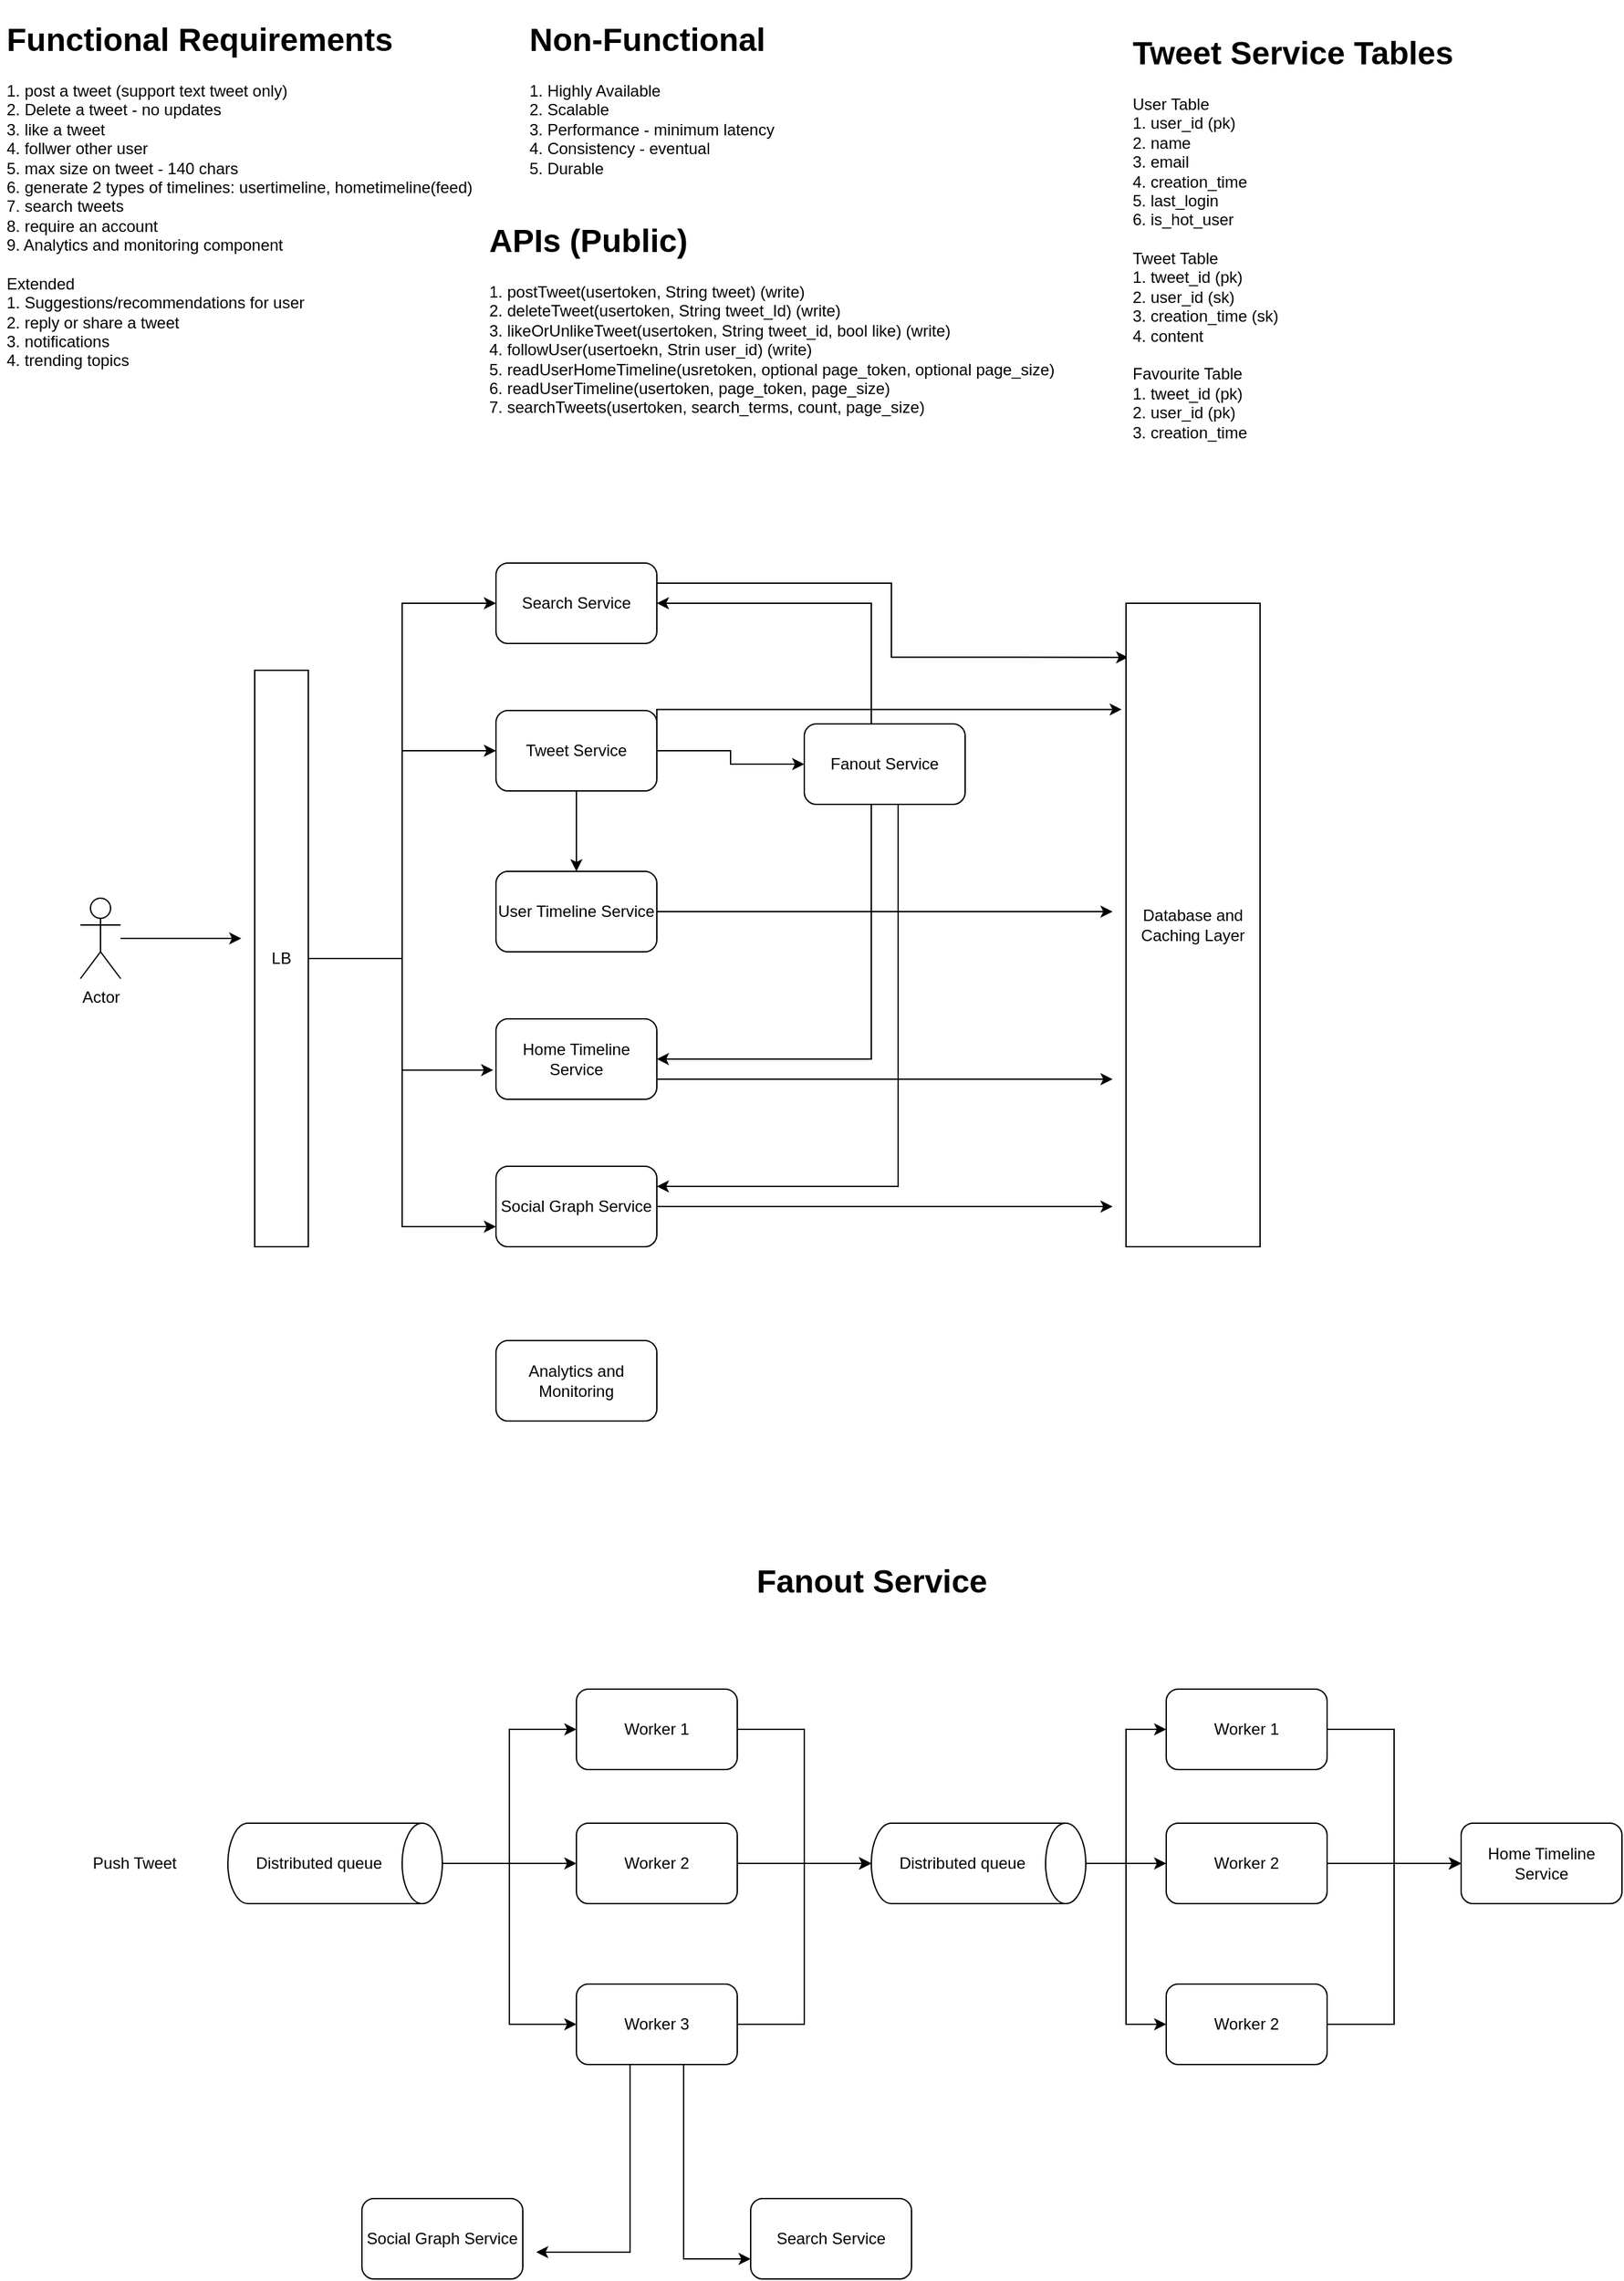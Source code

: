 <mxfile>
    <diagram id="-BeJFFATj7BZcobsKmM-" name="Page-1">
        <mxGraphModel dx="990" dy="575" grid="1" gridSize="10" guides="1" tooltips="1" connect="1" arrows="1" fold="1" page="1" pageScale="1" pageWidth="1650" pageHeight="2000" math="0" shadow="0">
            <root>
                <mxCell id="0"/>
                <mxCell id="1" parent="0"/>
                <mxCell id="2" value="&lt;h1&gt;Functional Requirements&lt;/h1&gt;&lt;div&gt;1. post a tweet (support text tweet only)&lt;/div&gt;&lt;div&gt;2. Delete a tweet - no updates&lt;/div&gt;&lt;div&gt;3. like a tweet&lt;/div&gt;&lt;div&gt;4. follwer other user&amp;nbsp;&lt;/div&gt;&lt;div&gt;5. max size on tweet - 140 chars&lt;/div&gt;&lt;div&gt;6. generate 2 types of timelines: usertimeline, hometimeline(feed)&lt;/div&gt;&lt;div&gt;7. search tweets&lt;/div&gt;&lt;div&gt;8. require an account&lt;/div&gt;&lt;div&gt;9. Analytics and monitoring component&lt;/div&gt;&lt;div&gt;&lt;br&gt;&lt;/div&gt;&lt;div&gt;Extended&lt;/div&gt;&lt;div&gt;1. Suggestions/recommendations for user&lt;/div&gt;&lt;div&gt;2. reply or share a tweet&lt;/div&gt;&lt;div&gt;3. notifications&lt;/div&gt;&lt;div&gt;4. trending topics&lt;/div&gt;" style="text;html=1;strokeColor=none;fillColor=none;spacing=5;spacingTop=-20;whiteSpace=wrap;overflow=hidden;rounded=0;" vertex="1" parent="1">
                    <mxGeometry x="30" y="20" width="400" height="280" as="geometry"/>
                </mxCell>
                <mxCell id="3" value="&lt;h1&gt;Non-Functional&lt;/h1&gt;&lt;div&gt;1. Highly Available&lt;/div&gt;&lt;div&gt;2. Scalable&lt;/div&gt;&lt;div&gt;3. Performance - minimum latency&lt;/div&gt;&lt;div&gt;4. Consistency - eventual&lt;/div&gt;&lt;div&gt;5. Durable&lt;/div&gt;" style="text;html=1;strokeColor=none;fillColor=none;spacing=5;spacingTop=-20;whiteSpace=wrap;overflow=hidden;rounded=0;" vertex="1" parent="1">
                    <mxGeometry x="420" y="20" width="230" height="140" as="geometry"/>
                </mxCell>
                <mxCell id="4" value="&lt;h1&gt;APIs (Public)&lt;/h1&gt;&lt;div&gt;1. postTweet(usertoken, String tweet) (write)&lt;/div&gt;&lt;div&gt;2. deleteTweet(usertoken, String tweet_Id) (write)&lt;/div&gt;&lt;div&gt;3. likeOrUnlikeTweet(usertoken, String tweet_id, bool like) (write)&lt;/div&gt;&lt;div&gt;4. followUser(usertoekn, Strin user_id) (write)&lt;/div&gt;&lt;div&gt;5. readUserHomeTimeline(usretoken, optional page_token, optional page_size)&lt;/div&gt;&lt;div&gt;6. readUserTimeline(usertoken, page_token, page_size)&lt;/div&gt;&lt;div&gt;7. searchTweets(usertoken, search_terms, count, page_size)&lt;/div&gt;&lt;div&gt;&lt;br&gt;&lt;/div&gt;" style="text;html=1;strokeColor=none;fillColor=none;spacing=5;spacingTop=-20;whiteSpace=wrap;overflow=hidden;rounded=0;" vertex="1" parent="1">
                    <mxGeometry x="390" y="170" width="470" height="170" as="geometry"/>
                </mxCell>
                <mxCell id="17" style="edgeStyle=orthogonalEdgeStyle;rounded=0;orthogonalLoop=1;jettySize=auto;html=1;" edge="1" parent="1" source="5">
                    <mxGeometry relative="1" as="geometry">
                        <mxPoint x="210" y="710" as="targetPoint"/>
                    </mxGeometry>
                </mxCell>
                <mxCell id="5" value="Actor" style="shape=umlActor;verticalLabelPosition=bottom;verticalAlign=top;html=1;outlineConnect=0;" vertex="1" parent="1">
                    <mxGeometry x="90" y="680" width="30" height="60" as="geometry"/>
                </mxCell>
                <mxCell id="18" style="edgeStyle=orthogonalEdgeStyle;rounded=0;orthogonalLoop=1;jettySize=auto;html=1;entryX=0;entryY=0.5;entryDx=0;entryDy=0;" edge="1" parent="1" source="6" target="8">
                    <mxGeometry relative="1" as="geometry"/>
                </mxCell>
                <mxCell id="29" style="edgeStyle=orthogonalEdgeStyle;rounded=0;orthogonalLoop=1;jettySize=auto;html=1;entryX=0;entryY=0.5;entryDx=0;entryDy=0;" edge="1" parent="1" source="6" target="7">
                    <mxGeometry relative="1" as="geometry"/>
                </mxCell>
                <mxCell id="30" style="edgeStyle=orthogonalEdgeStyle;rounded=0;orthogonalLoop=1;jettySize=auto;html=1;entryX=-0.017;entryY=0.637;entryDx=0;entryDy=0;entryPerimeter=0;" edge="1" parent="1" source="6" target="10">
                    <mxGeometry relative="1" as="geometry"/>
                </mxCell>
                <mxCell id="31" style="edgeStyle=orthogonalEdgeStyle;rounded=0;orthogonalLoop=1;jettySize=auto;html=1;entryX=0;entryY=0.75;entryDx=0;entryDy=0;" edge="1" parent="1" source="6" target="11">
                    <mxGeometry relative="1" as="geometry"/>
                </mxCell>
                <mxCell id="6" value="LB" style="rounded=0;whiteSpace=wrap;html=1;direction=south;" vertex="1" parent="1">
                    <mxGeometry x="220" y="510" width="40" height="430" as="geometry"/>
                </mxCell>
                <mxCell id="22" style="edgeStyle=orthogonalEdgeStyle;rounded=0;orthogonalLoop=1;jettySize=auto;html=1;exitX=1;exitY=0.25;exitDx=0;exitDy=0;entryX=0.084;entryY=0.984;entryDx=0;entryDy=0;entryPerimeter=0;" edge="1" parent="1" source="7" target="14">
                    <mxGeometry relative="1" as="geometry"/>
                </mxCell>
                <mxCell id="7" value="Search Service" style="rounded=1;whiteSpace=wrap;html=1;" vertex="1" parent="1">
                    <mxGeometry x="400" y="430" width="120" height="60" as="geometry"/>
                </mxCell>
                <mxCell id="19" style="edgeStyle=orthogonalEdgeStyle;rounded=0;orthogonalLoop=1;jettySize=auto;html=1;entryX=0;entryY=0.5;entryDx=0;entryDy=0;" edge="1" parent="1" source="8" target="16">
                    <mxGeometry relative="1" as="geometry"/>
                </mxCell>
                <mxCell id="23" style="edgeStyle=orthogonalEdgeStyle;rounded=0;orthogonalLoop=1;jettySize=auto;html=1;exitX=1;exitY=0.25;exitDx=0;exitDy=0;entryX=0.165;entryY=1.032;entryDx=0;entryDy=0;entryPerimeter=0;" edge="1" parent="1" source="8" target="14">
                    <mxGeometry relative="1" as="geometry">
                        <Array as="points">
                            <mxPoint x="520" y="539"/>
                        </Array>
                    </mxGeometry>
                </mxCell>
                <mxCell id="25" style="edgeStyle=orthogonalEdgeStyle;rounded=0;orthogonalLoop=1;jettySize=auto;html=1;entryX=0.5;entryY=0;entryDx=0;entryDy=0;" edge="1" parent="1" source="8" target="9">
                    <mxGeometry relative="1" as="geometry"/>
                </mxCell>
                <mxCell id="8" value="Tweet Service" style="rounded=1;whiteSpace=wrap;html=1;" vertex="1" parent="1">
                    <mxGeometry x="400" y="540" width="120" height="60" as="geometry"/>
                </mxCell>
                <mxCell id="24" style="edgeStyle=orthogonalEdgeStyle;rounded=0;orthogonalLoop=1;jettySize=auto;html=1;" edge="1" parent="1" source="9">
                    <mxGeometry relative="1" as="geometry">
                        <mxPoint x="860" y="690" as="targetPoint"/>
                    </mxGeometry>
                </mxCell>
                <mxCell id="9" value="User Timeline Service" style="rounded=1;whiteSpace=wrap;html=1;" vertex="1" parent="1">
                    <mxGeometry x="400" y="660" width="120" height="60" as="geometry"/>
                </mxCell>
                <mxCell id="26" style="edgeStyle=orthogonalEdgeStyle;rounded=0;orthogonalLoop=1;jettySize=auto;html=1;exitX=1;exitY=0.75;exitDx=0;exitDy=0;" edge="1" parent="1" source="10">
                    <mxGeometry relative="1" as="geometry">
                        <mxPoint x="860" y="815" as="targetPoint"/>
                    </mxGeometry>
                </mxCell>
                <mxCell id="10" value="Home Timeline Service" style="rounded=1;whiteSpace=wrap;html=1;" vertex="1" parent="1">
                    <mxGeometry x="400" y="770" width="120" height="60" as="geometry"/>
                </mxCell>
                <mxCell id="27" style="edgeStyle=orthogonalEdgeStyle;rounded=0;orthogonalLoop=1;jettySize=auto;html=1;" edge="1" parent="1" source="11">
                    <mxGeometry relative="1" as="geometry">
                        <mxPoint x="860" y="910" as="targetPoint"/>
                    </mxGeometry>
                </mxCell>
                <mxCell id="11" value="Social Graph Service" style="rounded=1;whiteSpace=wrap;html=1;" vertex="1" parent="1">
                    <mxGeometry x="400" y="880" width="120" height="60" as="geometry"/>
                </mxCell>
                <mxCell id="12" value="Analytics and Monitoring" style="rounded=1;whiteSpace=wrap;html=1;" vertex="1" parent="1">
                    <mxGeometry x="400" y="1010" width="120" height="60" as="geometry"/>
                </mxCell>
                <mxCell id="14" value="Database and Caching Layer" style="rounded=0;whiteSpace=wrap;html=1;direction=south;" vertex="1" parent="1">
                    <mxGeometry x="870" y="460" width="100" height="480" as="geometry"/>
                </mxCell>
                <mxCell id="15" value="&lt;h1&gt;Tweet Service Tables&lt;/h1&gt;&lt;div&gt;User Table&lt;/div&gt;&lt;div&gt;1. user_id (pk)&lt;/div&gt;&lt;div&gt;2. name&lt;/div&gt;&lt;div&gt;3. email&lt;/div&gt;&lt;div&gt;4. creation_time&lt;/div&gt;&lt;div&gt;5. last_login&lt;/div&gt;&lt;div&gt;6. is_hot_user&lt;/div&gt;&lt;div&gt;&lt;br&gt;&lt;/div&gt;&lt;div&gt;Tweet Table&lt;/div&gt;&lt;div&gt;1. tweet_id (pk)&lt;/div&gt;&lt;div&gt;2. user_id (sk)&lt;/div&gt;&lt;div&gt;3. creation_time (sk)&lt;/div&gt;&lt;div&gt;4. content&lt;/div&gt;&lt;div&gt;&lt;br&gt;&lt;/div&gt;&lt;div&gt;Favourite Table&lt;/div&gt;&lt;div&gt;1. tweet_id (pk)&lt;/div&gt;&lt;div&gt;2. user_id (pk)&lt;/div&gt;&lt;div&gt;3. creation_time&lt;/div&gt;" style="text;html=1;strokeColor=none;fillColor=none;spacing=5;spacingTop=-20;whiteSpace=wrap;overflow=hidden;rounded=0;" vertex="1" parent="1">
                    <mxGeometry x="870" y="30" width="340" height="320" as="geometry"/>
                </mxCell>
                <mxCell id="20" style="edgeStyle=orthogonalEdgeStyle;rounded=0;orthogonalLoop=1;jettySize=auto;html=1;entryX=1;entryY=0.5;entryDx=0;entryDy=0;" edge="1" parent="1" source="16" target="7">
                    <mxGeometry relative="1" as="geometry">
                        <Array as="points">
                            <mxPoint x="680" y="460"/>
                        </Array>
                    </mxGeometry>
                </mxCell>
                <mxCell id="21" style="edgeStyle=orthogonalEdgeStyle;rounded=0;orthogonalLoop=1;jettySize=auto;html=1;entryX=1;entryY=0.5;entryDx=0;entryDy=0;" edge="1" parent="1" source="16" target="10">
                    <mxGeometry relative="1" as="geometry">
                        <Array as="points">
                            <mxPoint x="680" y="800"/>
                        </Array>
                    </mxGeometry>
                </mxCell>
                <mxCell id="28" style="edgeStyle=orthogonalEdgeStyle;rounded=0;orthogonalLoop=1;jettySize=auto;html=1;entryX=1;entryY=0.25;entryDx=0;entryDy=0;" edge="1" parent="1" source="16" target="11">
                    <mxGeometry relative="1" as="geometry">
                        <Array as="points">
                            <mxPoint x="700" y="895"/>
                        </Array>
                    </mxGeometry>
                </mxCell>
                <mxCell id="16" value="Fanout Service" style="rounded=1;whiteSpace=wrap;html=1;" vertex="1" parent="1">
                    <mxGeometry x="630" y="550" width="120" height="60" as="geometry"/>
                </mxCell>
                <mxCell id="39" style="edgeStyle=orthogonalEdgeStyle;rounded=0;orthogonalLoop=1;jettySize=auto;html=1;entryX=0;entryY=0.5;entryDx=0;entryDy=0;" edge="1" parent="1" source="32" target="34">
                    <mxGeometry relative="1" as="geometry"/>
                </mxCell>
                <mxCell id="40" style="edgeStyle=orthogonalEdgeStyle;rounded=0;orthogonalLoop=1;jettySize=auto;html=1;entryX=0;entryY=0.5;entryDx=0;entryDy=0;" edge="1" parent="1" source="32" target="33">
                    <mxGeometry relative="1" as="geometry"/>
                </mxCell>
                <mxCell id="41" style="edgeStyle=orthogonalEdgeStyle;rounded=0;orthogonalLoop=1;jettySize=auto;html=1;entryX=0;entryY=0.5;entryDx=0;entryDy=0;" edge="1" parent="1" source="32" target="35">
                    <mxGeometry relative="1" as="geometry"/>
                </mxCell>
                <mxCell id="32" value="Distributed queue" style="shape=cylinder3;whiteSpace=wrap;html=1;boundedLbl=1;backgroundOutline=1;size=15;direction=south;" vertex="1" parent="1">
                    <mxGeometry x="200" y="1370" width="160" height="60" as="geometry"/>
                </mxCell>
                <mxCell id="48" style="edgeStyle=orthogonalEdgeStyle;rounded=0;orthogonalLoop=1;jettySize=auto;html=1;entryX=0.5;entryY=1;entryDx=0;entryDy=0;entryPerimeter=0;" edge="1" parent="1" source="33" target="42">
                    <mxGeometry relative="1" as="geometry"/>
                </mxCell>
                <mxCell id="33" value="Worker 1" style="rounded=1;whiteSpace=wrap;html=1;" vertex="1" parent="1">
                    <mxGeometry x="460" y="1270" width="120" height="60" as="geometry"/>
                </mxCell>
                <mxCell id="49" style="edgeStyle=orthogonalEdgeStyle;rounded=0;orthogonalLoop=1;jettySize=auto;html=1;" edge="1" parent="1" source="34">
                    <mxGeometry relative="1" as="geometry">
                        <mxPoint x="680" y="1400" as="targetPoint"/>
                    </mxGeometry>
                </mxCell>
                <mxCell id="34" value="Worker 2" style="rounded=1;whiteSpace=wrap;html=1;" vertex="1" parent="1">
                    <mxGeometry x="460" y="1370" width="120" height="60" as="geometry"/>
                </mxCell>
                <mxCell id="46" style="edgeStyle=orthogonalEdgeStyle;rounded=0;orthogonalLoop=1;jettySize=auto;html=1;" edge="1" parent="1" source="35">
                    <mxGeometry relative="1" as="geometry">
                        <mxPoint x="430" y="1690" as="targetPoint"/>
                        <Array as="points">
                            <mxPoint x="500" y="1690"/>
                        </Array>
                    </mxGeometry>
                </mxCell>
                <mxCell id="47" style="edgeStyle=orthogonalEdgeStyle;rounded=0;orthogonalLoop=1;jettySize=auto;html=1;entryX=0;entryY=0.75;entryDx=0;entryDy=0;" edge="1" parent="1" source="35" target="45">
                    <mxGeometry relative="1" as="geometry">
                        <Array as="points">
                            <mxPoint x="540" y="1695"/>
                        </Array>
                    </mxGeometry>
                </mxCell>
                <mxCell id="50" style="edgeStyle=orthogonalEdgeStyle;rounded=0;orthogonalLoop=1;jettySize=auto;html=1;" edge="1" parent="1" source="35">
                    <mxGeometry relative="1" as="geometry">
                        <mxPoint x="680" y="1400" as="targetPoint"/>
                        <Array as="points">
                            <mxPoint x="630" y="1520"/>
                            <mxPoint x="630" y="1400"/>
                        </Array>
                    </mxGeometry>
                </mxCell>
                <mxCell id="35" value="Worker 3" style="rounded=1;whiteSpace=wrap;html=1;" vertex="1" parent="1">
                    <mxGeometry x="460" y="1490" width="120" height="60" as="geometry"/>
                </mxCell>
                <mxCell id="38" value="Push Tweet" style="text;html=1;align=center;verticalAlign=middle;resizable=0;points=[];autosize=1;" vertex="1" parent="1">
                    <mxGeometry x="90" y="1390" width="80" height="20" as="geometry"/>
                </mxCell>
                <mxCell id="55" style="edgeStyle=orthogonalEdgeStyle;rounded=0;orthogonalLoop=1;jettySize=auto;html=1;entryX=0;entryY=0.5;entryDx=0;entryDy=0;" edge="1" parent="1" source="42" target="51">
                    <mxGeometry relative="1" as="geometry"/>
                </mxCell>
                <mxCell id="56" style="edgeStyle=orthogonalEdgeStyle;rounded=0;orthogonalLoop=1;jettySize=auto;html=1;entryX=0;entryY=0.5;entryDx=0;entryDy=0;" edge="1" parent="1" source="42" target="52">
                    <mxGeometry relative="1" as="geometry"/>
                </mxCell>
                <mxCell id="57" style="edgeStyle=orthogonalEdgeStyle;rounded=0;orthogonalLoop=1;jettySize=auto;html=1;entryX=0;entryY=0.5;entryDx=0;entryDy=0;" edge="1" parent="1" source="42" target="53">
                    <mxGeometry relative="1" as="geometry"/>
                </mxCell>
                <mxCell id="42" value="Distributed queue" style="shape=cylinder3;whiteSpace=wrap;html=1;boundedLbl=1;backgroundOutline=1;size=15;direction=south;" vertex="1" parent="1">
                    <mxGeometry x="680" y="1370" width="160" height="60" as="geometry"/>
                </mxCell>
                <mxCell id="44" value="Social Graph Service" style="rounded=1;whiteSpace=wrap;html=1;" vertex="1" parent="1">
                    <mxGeometry x="300" y="1650" width="120" height="60" as="geometry"/>
                </mxCell>
                <mxCell id="45" value="Search Service" style="rounded=1;whiteSpace=wrap;html=1;" vertex="1" parent="1">
                    <mxGeometry x="590" y="1650" width="120" height="60" as="geometry"/>
                </mxCell>
                <mxCell id="58" style="edgeStyle=orthogonalEdgeStyle;rounded=0;orthogonalLoop=1;jettySize=auto;html=1;entryX=0;entryY=0.5;entryDx=0;entryDy=0;" edge="1" parent="1" source="51" target="54">
                    <mxGeometry relative="1" as="geometry"/>
                </mxCell>
                <mxCell id="51" value="Worker 1" style="rounded=1;whiteSpace=wrap;html=1;" vertex="1" parent="1">
                    <mxGeometry x="900" y="1270" width="120" height="60" as="geometry"/>
                </mxCell>
                <mxCell id="59" style="edgeStyle=orthogonalEdgeStyle;rounded=0;orthogonalLoop=1;jettySize=auto;html=1;" edge="1" parent="1" source="52">
                    <mxGeometry relative="1" as="geometry">
                        <mxPoint x="1120" y="1400" as="targetPoint"/>
                    </mxGeometry>
                </mxCell>
                <mxCell id="52" value="Worker 2" style="rounded=1;whiteSpace=wrap;html=1;" vertex="1" parent="1">
                    <mxGeometry x="900" y="1370" width="120" height="60" as="geometry"/>
                </mxCell>
                <mxCell id="60" style="edgeStyle=orthogonalEdgeStyle;rounded=0;orthogonalLoop=1;jettySize=auto;html=1;" edge="1" parent="1" source="53">
                    <mxGeometry relative="1" as="geometry">
                        <mxPoint x="1120" y="1400" as="targetPoint"/>
                        <Array as="points">
                            <mxPoint x="1070" y="1520"/>
                            <mxPoint x="1070" y="1400"/>
                        </Array>
                    </mxGeometry>
                </mxCell>
                <mxCell id="53" value="Worker 2" style="rounded=1;whiteSpace=wrap;html=1;" vertex="1" parent="1">
                    <mxGeometry x="900" y="1490" width="120" height="60" as="geometry"/>
                </mxCell>
                <mxCell id="54" value="Home Timeline Service" style="rounded=1;whiteSpace=wrap;html=1;" vertex="1" parent="1">
                    <mxGeometry x="1120" y="1370" width="120" height="60" as="geometry"/>
                </mxCell>
                <mxCell id="62" value="Fanout Service" style="text;strokeColor=none;fillColor=none;html=1;fontSize=24;fontStyle=1;verticalAlign=middle;align=center;" vertex="1" parent="1">
                    <mxGeometry x="630" y="1170" width="100" height="40" as="geometry"/>
                </mxCell>
            </root>
        </mxGraphModel>
    </diagram>
</mxfile>